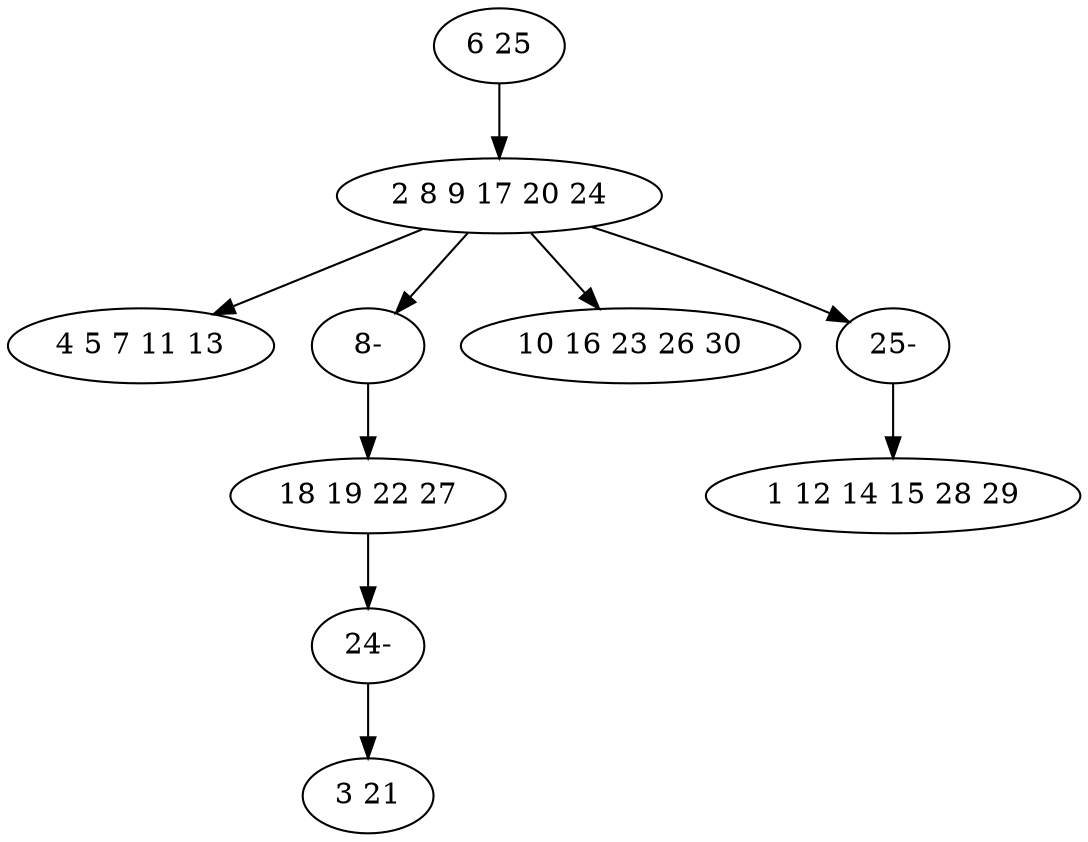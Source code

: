 digraph true_tree {
	"0" -> "1"
	"1" -> "2"
	"1" -> "8"
	"1" -> "4"
	"1" -> "9"
	"3" -> "7"
	"7" -> "6"
	"8" -> "3"
	"9" -> "5"
	"0" [label="6 25"];
	"1" [label="2 8 9 17 20 24"];
	"2" [label="4 5 7 11 13"];
	"3" [label="18 19 22 27"];
	"4" [label="10 16 23 26 30"];
	"5" [label="1 12 14 15 28 29"];
	"6" [label="3 21"];
	"7" [label="24-"];
	"8" [label="8-"];
	"9" [label="25-"];
}
